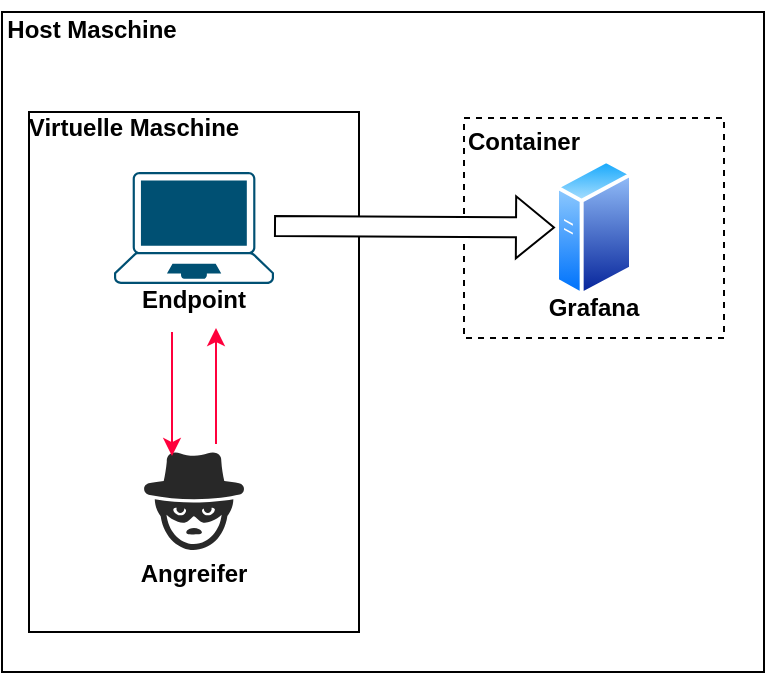 <mxfile version="21.0.6" type="device"><diagram name="Seite-1" id="o6GscpCj49spNP2j3nmX"><mxGraphModel dx="472" dy="781" grid="1" gridSize="10" guides="1" tooltips="1" connect="1" arrows="1" fold="1" page="1" pageScale="1" pageWidth="827" pageHeight="1169" math="0" shadow="0"><root><mxCell id="0"/><mxCell id="1" parent="0"/><mxCell id="d3beW7mtZlNtkhdjp8X--1" value="" style="rounded=0;whiteSpace=wrap;html=1;fontColor=default;labelBackgroundColor=none;" vertex="1" parent="1"><mxGeometry x="79" y="80" width="381" height="330" as="geometry"/></mxCell><mxCell id="d3beW7mtZlNtkhdjp8X--6" value="" style="rounded=0;whiteSpace=wrap;html=1;labelBackgroundColor=none;" vertex="1" parent="1"><mxGeometry x="92.5" y="130" width="165" height="260" as="geometry"/></mxCell><mxCell id="d3beW7mtZlNtkhdjp8X--2" value="Host Maschine" style="text;html=1;strokeColor=none;fillColor=none;align=center;verticalAlign=middle;whiteSpace=wrap;rounded=0;fontStyle=1" vertex="1" parent="1"><mxGeometry x="79" y="74" width="90" height="30" as="geometry"/></mxCell><mxCell id="d3beW7mtZlNtkhdjp8X--4" value="Virtuelle Maschine" style="text;html=1;strokeColor=none;fillColor=none;align=center;verticalAlign=middle;whiteSpace=wrap;rounded=0;fontStyle=1" vertex="1" parent="1"><mxGeometry x="90" y="123" width="110" height="30" as="geometry"/></mxCell><mxCell id="d3beW7mtZlNtkhdjp8X--5" value="Endpoint" style="text;html=1;strokeColor=none;fillColor=none;align=center;verticalAlign=middle;whiteSpace=wrap;rounded=0;fontStyle=1" vertex="1" parent="1"><mxGeometry x="120" y="209" width="110" height="30" as="geometry"/></mxCell><mxCell id="d3beW7mtZlNtkhdjp8X--3" value="" style="verticalLabelPosition=bottom;html=1;verticalAlign=top;align=center;strokeColor=none;fillColor=#00BEF2;shape=mxgraph.azure.computer;pointerEvents=1;" vertex="1" parent="1"><mxGeometry x="389" y="180" width="50" height="45" as="geometry"/></mxCell><mxCell id="d3beW7mtZlNtkhdjp8X--8" value="" style="verticalLabelPosition=bottom;sketch=0;html=1;fillColor=#282828;strokeColor=none;verticalAlign=top;pointerEvents=1;align=center;shape=mxgraph.cisco_safe.security_icons.icon36;" vertex="1" parent="1"><mxGeometry x="150" y="300" width="50" height="49" as="geometry"/></mxCell><mxCell id="d3beW7mtZlNtkhdjp8X--9" value="Angreifer" style="text;html=1;strokeColor=none;fillColor=none;align=center;verticalAlign=middle;whiteSpace=wrap;rounded=0;fontStyle=1" vertex="1" parent="1"><mxGeometry x="120" y="346" width="110" height="30" as="geometry"/></mxCell><mxCell id="d3beW7mtZlNtkhdjp8X--11" value="" style="endArrow=classic;html=1;rounded=0;entryX=0.6;entryY=0.967;entryDx=0;entryDy=0;exitX=0.72;exitY=-0.082;exitDx=0;exitDy=0;exitPerimeter=0;entryPerimeter=0;strokeColor=#FF003C;" edge="1" parent="1" source="d3beW7mtZlNtkhdjp8X--8" target="d3beW7mtZlNtkhdjp8X--5"><mxGeometry width="50" height="50" relative="1" as="geometry"><mxPoint x="330" y="300" as="sourcePoint"/><mxPoint x="380" y="250" as="targetPoint"/></mxGeometry></mxCell><mxCell id="d3beW7mtZlNtkhdjp8X--12" value="" style="endArrow=classic;html=1;rounded=0;entryX=0.28;entryY=0.041;entryDx=0;entryDy=0;entryPerimeter=0;strokeColor=#FF003C;" edge="1" parent="1" target="d3beW7mtZlNtkhdjp8X--8"><mxGeometry width="50" height="50" relative="1" as="geometry"><mxPoint x="164" y="240" as="sourcePoint"/><mxPoint x="196" y="248" as="targetPoint"/></mxGeometry></mxCell><mxCell id="d3beW7mtZlNtkhdjp8X--14" value="" style="rounded=0;whiteSpace=wrap;html=1;labelBackgroundColor=none;dashed=1;" vertex="1" parent="1"><mxGeometry x="310" y="133" width="130" height="110" as="geometry"/></mxCell><mxCell id="d3beW7mtZlNtkhdjp8X--15" value="Container" style="text;html=1;strokeColor=none;fillColor=none;align=center;verticalAlign=middle;whiteSpace=wrap;rounded=0;fontStyle=1" vertex="1" parent="1"><mxGeometry x="310" y="130" width="60" height="30" as="geometry"/></mxCell><mxCell id="d3beW7mtZlNtkhdjp8X--17" value="" style="points=[[0.13,0.02,0],[0.5,0,0],[0.87,0.02,0],[0.885,0.4,0],[0.985,0.985,0],[0.5,1,0],[0.015,0.985,0],[0.115,0.4,0]];verticalLabelPosition=bottom;sketch=0;html=1;verticalAlign=top;aspect=fixed;align=center;pointerEvents=1;shape=mxgraph.cisco19.laptop;fillColor=#005073;strokeColor=none;" vertex="1" parent="1"><mxGeometry x="135" y="160" width="80" height="56" as="geometry"/></mxCell><mxCell id="d3beW7mtZlNtkhdjp8X--18" value="" style="aspect=fixed;perimeter=ellipsePerimeter;html=1;align=center;shadow=0;dashed=0;spacingTop=3;image;image=img/lib/active_directory/generic_server.svg;" vertex="1" parent="1"><mxGeometry x="355.5" y="153" width="39" height="69.64" as="geometry"/></mxCell><mxCell id="d3beW7mtZlNtkhdjp8X--19" value="Grafana" style="text;html=1;strokeColor=none;fillColor=none;align=center;verticalAlign=middle;whiteSpace=wrap;rounded=0;fontStyle=1" vertex="1" parent="1"><mxGeometry x="320" y="213" width="110" height="30" as="geometry"/></mxCell><mxCell id="d3beW7mtZlNtkhdjp8X--21" value="" style="shape=flexArrow;endArrow=classic;html=1;rounded=0;exitX=1;exitY=0.482;exitDx=0;exitDy=0;exitPerimeter=0;fillColor=default;" edge="1" parent="1" source="d3beW7mtZlNtkhdjp8X--17" target="d3beW7mtZlNtkhdjp8X--18"><mxGeometry width="50" height="50" relative="1" as="geometry"><mxPoint x="230" y="203" as="sourcePoint"/><mxPoint x="280" y="153" as="targetPoint"/></mxGeometry></mxCell></root></mxGraphModel></diagram></mxfile>